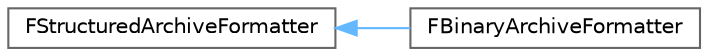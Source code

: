 digraph "Graphical Class Hierarchy"
{
 // INTERACTIVE_SVG=YES
 // LATEX_PDF_SIZE
  bgcolor="transparent";
  edge [fontname=Helvetica,fontsize=10,labelfontname=Helvetica,labelfontsize=10];
  node [fontname=Helvetica,fontsize=10,shape=box,height=0.2,width=0.4];
  rankdir="LR";
  Node0 [id="Node000000",label="FStructuredArchiveFormatter",height=0.2,width=0.4,color="grey40", fillcolor="white", style="filled",URL="$da/df1/classFStructuredArchiveFormatter.html",tooltip="Interface to format data to and from an underlying archive."];
  Node0 -> Node1 [id="edge5160_Node000000_Node000001",dir="back",color="steelblue1",style="solid",tooltip=" "];
  Node1 [id="Node000001",label="FBinaryArchiveFormatter",height=0.2,width=0.4,color="grey40", fillcolor="white", style="filled",URL="$d7/dc9/classFBinaryArchiveFormatter.html",tooltip=" "];
}

